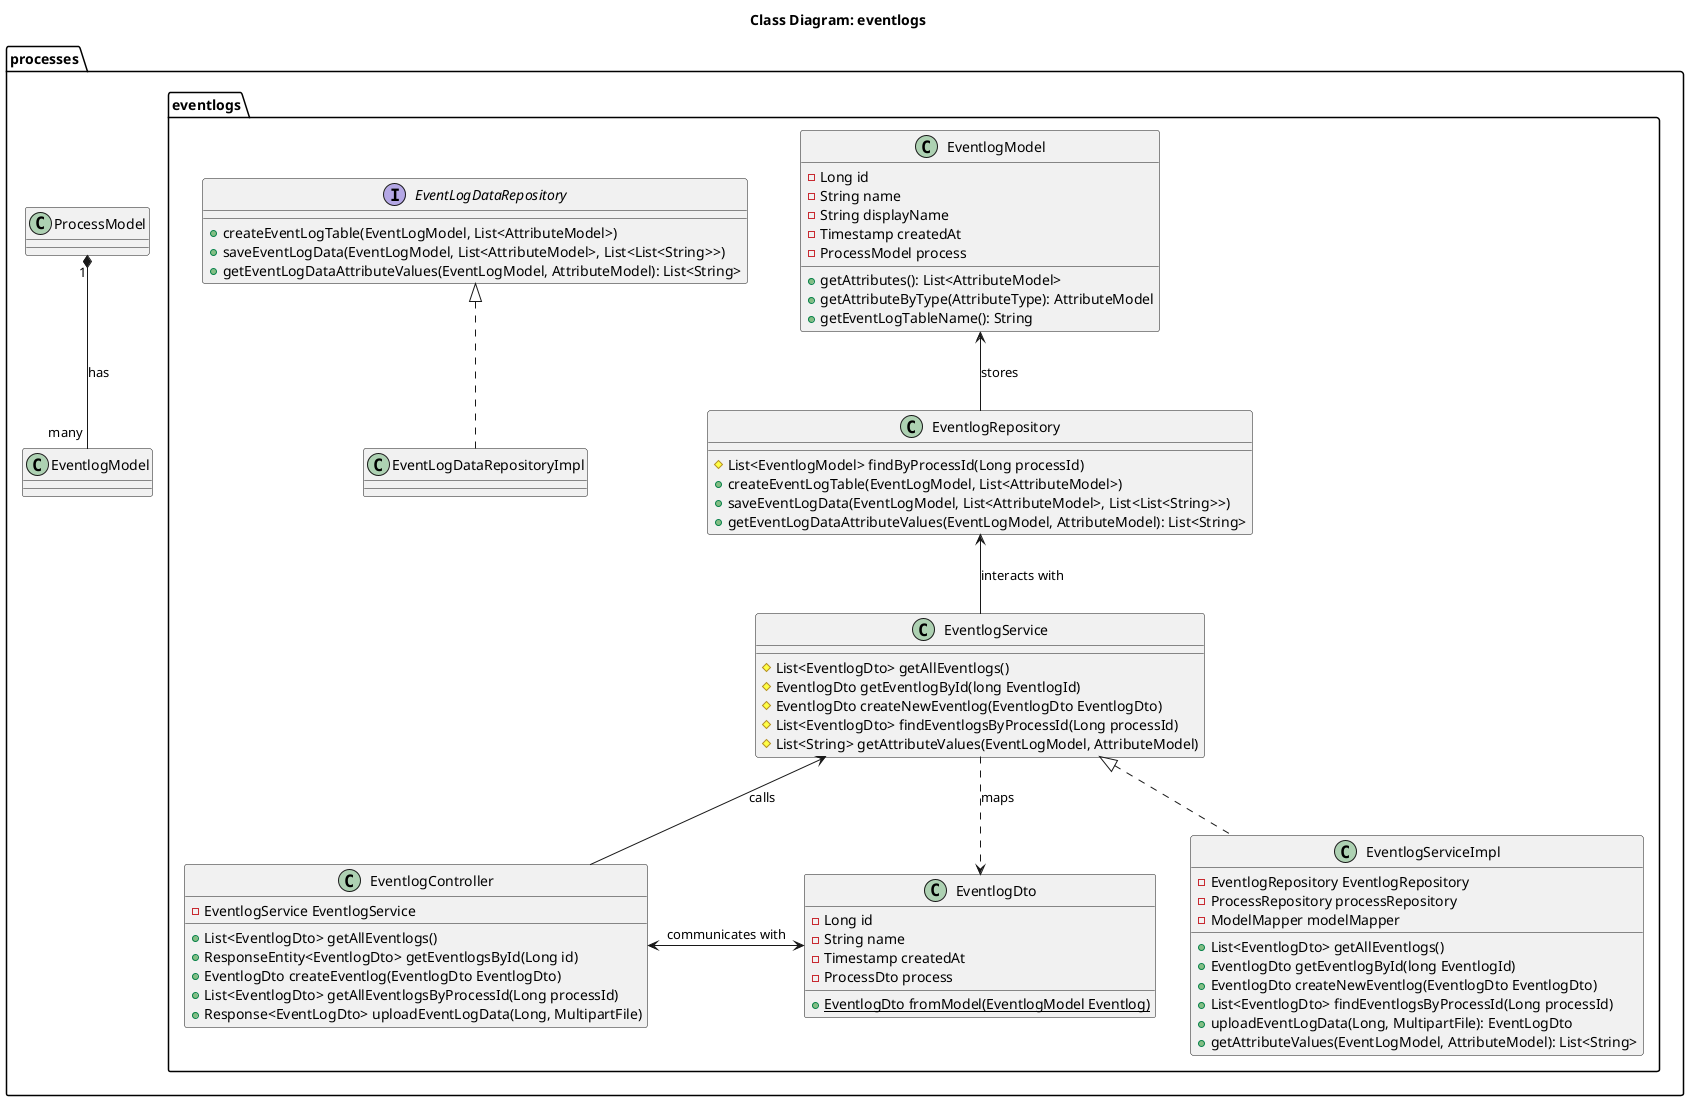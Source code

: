 @startuml class-diagram-eventlogs

title Class Diagram: eventlogs

package processes <<Folder>> {
    class ProcessModel

    ProcessModel "1" *-- "many" EventlogModel: has

    package eventlogs <<Folder>> {
        class EventlogModel {
            - Long id
            - String name
            - String displayName
            - Timestamp createdAt
            - ProcessModel process
            + getAttributes(): List<AttributeModel>
            + getAttributeByType(AttributeType): AttributeModel
            + getEventLogTableName(): String
        }

        class EventlogRepository {
            # List<EventlogModel> findByProcessId(Long processId)
            + createEventLogTable(EventLogModel, List<AttributeModel>)
            + saveEventLogData(EventLogModel, List<AttributeModel>, List<List<String>>)
            + getEventLogDataAttributeValues(EventLogModel, AttributeModel): List<String>
        }

        interface EventLogDataRepository {
            + createEventLogTable(EventLogModel, List<AttributeModel>)
            + saveEventLogData(EventLogModel, List<AttributeModel>, List<List<String>>)
            + getEventLogDataAttributeValues(EventLogModel, AttributeModel): List<String>
        }

        class EventlogService {
            # List<EventlogDto> getAllEventlogs()
            # EventlogDto getEventlogById(long EventlogId)
            # EventlogDto createNewEventlog(EventlogDto EventlogDto)
            # List<EventlogDto> findEventlogsByProcessId(Long processId)
            # List<String> getAttributeValues(EventLogModel, AttributeModel)
        }

        class EventlogServiceImpl {
            - EventlogRepository EventlogRepository
            - ProcessRepository processRepository
            - ModelMapper modelMapper
            + List<EventlogDto> getAllEventlogs()
            + EventlogDto getEventlogById(long EventlogId)
            + EventlogDto createNewEventlog(EventlogDto EventlogDto)
            + List<EventlogDto> findEventlogsByProcessId(Long processId)
            + uploadEventLogData(Long, MultipartFile): EventLogDto
            + getAttributeValues(EventLogModel, AttributeModel): List<String>
        }

        class EventlogController {
            - EventlogService EventlogService
            + List<EventlogDto> getAllEventlogs()
            + ResponseEntity<EventlogDto> getEventlogsById(Long id)
            + EventlogDto createEventlog(EventlogDto EventlogDto)
            + List<EventlogDto> getAllEventlogsByProcessId(Long processId)
            + Response<EventLogDto> uploadEventLogData(Long, MultipartFile)
        }

        class EventlogDto {
            - Long id
            - String name
            - Timestamp createdAt
            - ProcessDto process
            + {static} EventlogDto fromModel(EventlogModel Eventlog)
        }

        EventlogModel <-- EventlogRepository: stores
        EventlogRepository <-- EventlogService: interacts with
        EventlogService <-- EventlogController: calls
        EventlogController <-> EventlogDto: communicates with
        EventlogService ..> EventlogDto: maps
        class EventlogServiceImpl implements EventlogService
        class EventLogDataRepositoryImpl implements EventLogDataRepository
    }
}

@enduml
